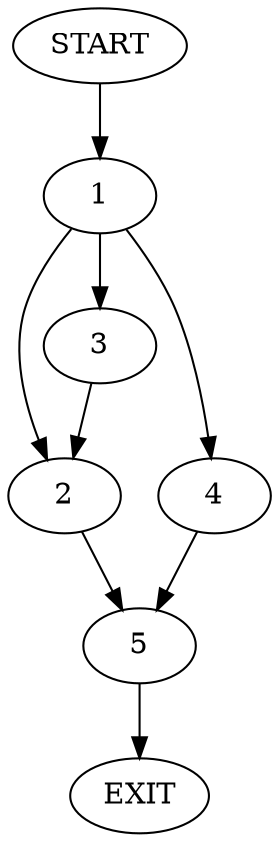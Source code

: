 digraph {
0 [label="START"]
6 [label="EXIT"]
0 -> 1
1 -> 2
1 -> 3
1 -> 4
4 -> 5
2 -> 5
3 -> 2
5 -> 6
}
